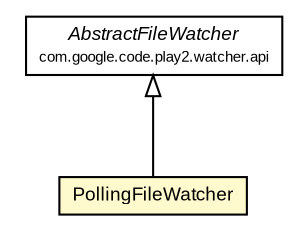 #!/usr/local/bin/dot
#
# Class diagram 
# Generated by UMLGraph version R5_6-24-gf6e263 (http://www.umlgraph.org/)
#

digraph G {
	edge [fontname="arial",fontsize=10,labelfontname="arial",labelfontsize=10];
	node [fontname="arial",fontsize=10,shape=plaintext];
	nodesep=0.25;
	ranksep=0.5;
	// com.google.code.play2.watcher.polling.PollingFileWatcher
	c26 [label=<<table title="com.google.code.play2.watcher.polling.PollingFileWatcher" border="0" cellborder="1" cellspacing="0" cellpadding="2" port="p" bgcolor="lemonChiffon" href="./PollingFileWatcher.html">
		<tr><td><table border="0" cellspacing="0" cellpadding="1">
<tr><td align="center" balign="center"> PollingFileWatcher </td></tr>
		</table></td></tr>
		</table>>, URL="./PollingFileWatcher.html", fontname="arial", fontcolor="black", fontsize=9.0];
	//com.google.code.play2.watcher.polling.PollingFileWatcher extends com.google.code.play2.watcher.api.AbstractFileWatcher
	c27:p -> c26:p [dir=back,arrowtail=empty];
	// com.google.code.play2.watcher.api.AbstractFileWatcher
	c27 [label=<<table title="com.google.code.play2.watcher.api.AbstractFileWatcher" border="0" cellborder="1" cellspacing="0" cellpadding="2" port="p">
		<tr><td><table border="0" cellspacing="0" cellpadding="1">
<tr><td align="center" balign="center"><font face="arial italic"> AbstractFileWatcher </font></td></tr>
<tr><td align="center" balign="center"><font point-size="7.0"> com.google.code.play2.watcher.api </font></td></tr>
		</table></td></tr>
		</table>>, URL="null", fontname="arial", fontcolor="black", fontsize=9.0];
}

